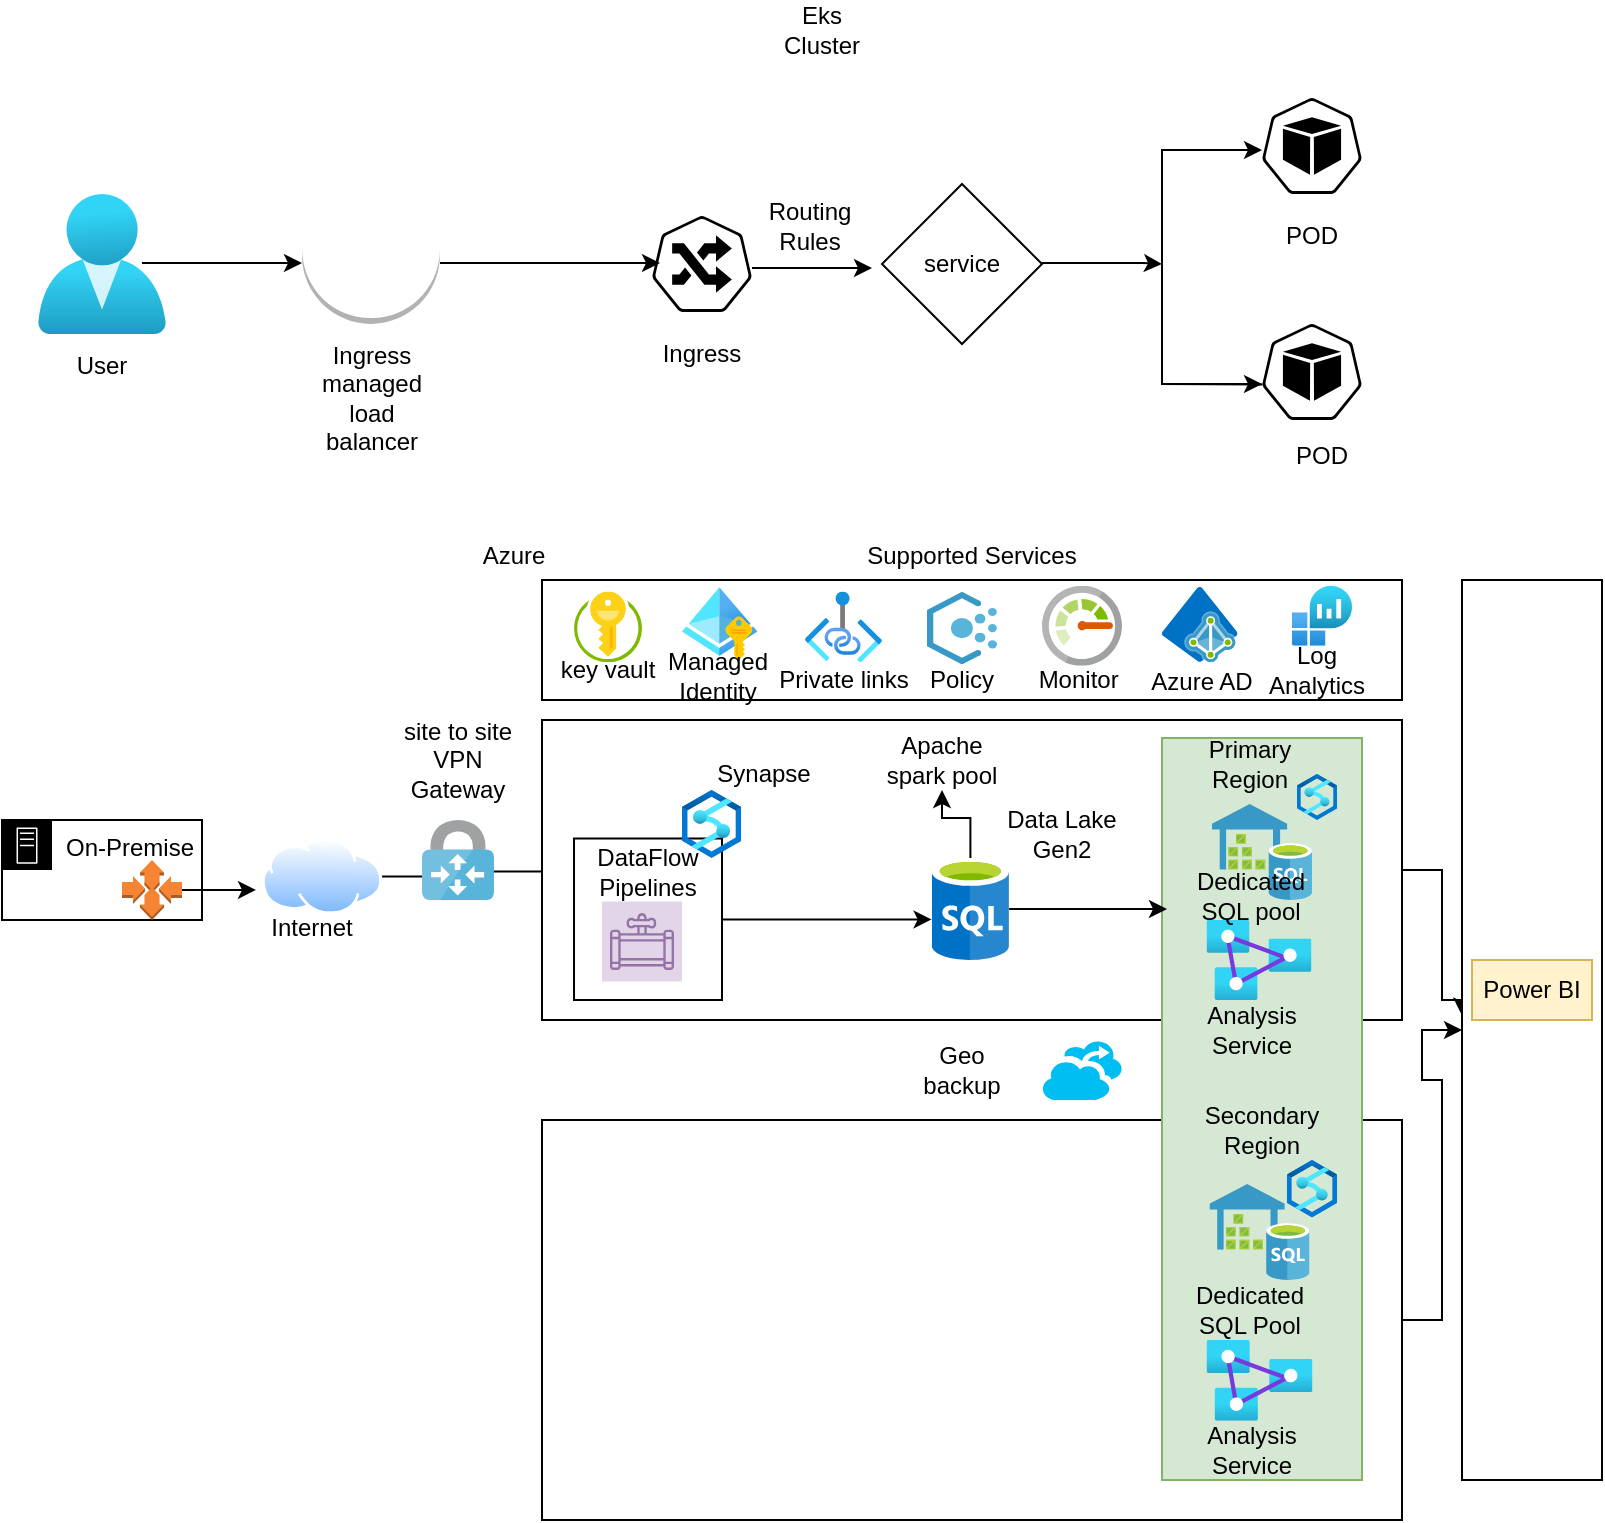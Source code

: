 <mxfile version="21.7.5" type="github">
  <diagram name="Page-1" id="Hxh1UO_8T7zMQ9x4zO6F">
    <mxGraphModel dx="933" dy="506" grid="1" gridSize="10" guides="1" tooltips="1" connect="1" arrows="1" fold="1" page="1" pageScale="1" pageWidth="827" pageHeight="1169" math="0" shadow="0">
      <root>
        <mxCell id="0" />
        <mxCell id="1" parent="0" />
        <mxCell id="TK0deki9fi8lNvEnBFr5-9" value="" style="outlineConnect=0;dashed=0;verticalLabelPosition=bottom;verticalAlign=top;align=center;html=1;shape=mxgraph.aws3.application_load_balancer;labelBackgroundColor=none;" vertex="1" parent="1">
          <mxGeometry x="160" y="270" width="69" height="72" as="geometry" />
        </mxCell>
        <mxCell id="TK0deki9fi8lNvEnBFr5-10" value="" style="sketch=0;html=1;dashed=0;whitespace=wrap;points=[[0.005,0.63,0],[0.1,0.2,0],[0.9,0.2,0],[0.5,0,0],[0.995,0.63,0],[0.72,0.99,0],[0.5,1,0],[0.28,0.99,0]];verticalLabelPosition=bottom;align=center;verticalAlign=top;shape=mxgraph.kubernetes.icon;prIcon=pod;labelBackgroundColor=none;" vertex="1" parent="1">
          <mxGeometry x="640" y="229" width="50" height="48" as="geometry" />
        </mxCell>
        <mxCell id="TK0deki9fi8lNvEnBFr5-11" value="" style="sketch=0;html=1;dashed=0;whitespace=wrap;points=[[0.005,0.63,0],[0.1,0.2,0],[0.9,0.2,0],[0.5,0,0],[0.995,0.63,0],[0.72,0.99,0],[0.5,1,0],[0.28,0.99,0]];verticalLabelPosition=bottom;align=center;verticalAlign=top;shape=mxgraph.kubernetes.icon;prIcon=pod;labelBackgroundColor=none;" vertex="1" parent="1">
          <mxGeometry x="640" y="342" width="50" height="48" as="geometry" />
        </mxCell>
        <mxCell id="TK0deki9fi8lNvEnBFr5-15" value="" style="sketch=0;html=1;dashed=0;whitespace=wrap;points=[[0.005,0.63,0],[0.1,0.2,0],[0.9,0.2,0],[0.5,0,0],[0.995,0.63,0],[0.72,0.99,0],[0.5,1,0],[0.28,0.99,0]];verticalLabelPosition=bottom;align=center;verticalAlign=top;shape=mxgraph.kubernetes.icon;prIcon=ing;labelBackgroundColor=none;" vertex="1" parent="1">
          <mxGeometry x="335" y="288" width="50" height="48" as="geometry" />
        </mxCell>
        <mxCell id="TK0deki9fi8lNvEnBFr5-16" value="" style="image;aspect=fixed;html=1;points=[];align=center;fontSize=12;image=img/lib/azure2/identity/Users.svg;labelBackgroundColor=none;" vertex="1" parent="1">
          <mxGeometry x="28" y="277" width="64" height="70" as="geometry" />
        </mxCell>
        <mxCell id="TK0deki9fi8lNvEnBFr5-21" value="POD" style="text;strokeColor=none;align=center;fillColor=none;html=1;verticalAlign=middle;whiteSpace=wrap;rounded=0;labelBackgroundColor=none;" vertex="1" parent="1">
          <mxGeometry x="635" y="288" width="60" height="20" as="geometry" />
        </mxCell>
        <mxCell id="TK0deki9fi8lNvEnBFr5-22" value="POD" style="text;strokeColor=none;align=center;fillColor=none;html=1;verticalAlign=middle;whiteSpace=wrap;rounded=0;labelBackgroundColor=none;" vertex="1" parent="1">
          <mxGeometry x="640" y="398" width="60" height="20" as="geometry" />
        </mxCell>
        <mxCell id="TK0deki9fi8lNvEnBFr5-24" value="Ingress managed load balancer" style="text;strokeColor=none;align=center;fillColor=none;html=1;verticalAlign=middle;whiteSpace=wrap;rounded=0;labelBackgroundColor=none;" vertex="1" parent="1">
          <mxGeometry x="160" y="340" width="70" height="78" as="geometry" />
        </mxCell>
        <mxCell id="TK0deki9fi8lNvEnBFr5-25" value="Ingress" style="text;strokeColor=none;align=center;fillColor=none;html=1;verticalAlign=middle;whiteSpace=wrap;rounded=0;labelBackgroundColor=none;" vertex="1" parent="1">
          <mxGeometry x="330" y="342" width="60" height="30" as="geometry" />
        </mxCell>
        <mxCell id="TK0deki9fi8lNvEnBFr5-26" value="User" style="text;strokeColor=none;align=center;fillColor=none;html=1;verticalAlign=middle;whiteSpace=wrap;rounded=0;labelBackgroundColor=none;" vertex="1" parent="1">
          <mxGeometry x="30" y="348" width="60" height="30" as="geometry" />
        </mxCell>
        <mxCell id="TK0deki9fi8lNvEnBFr5-27" value="" style="edgeStyle=none;orthogonalLoop=1;jettySize=auto;html=1;rounded=0;labelBackgroundColor=none;fontColor=default;" edge="1" parent="1">
          <mxGeometry width="80" relative="1" as="geometry">
            <mxPoint x="229" y="311.5" as="sourcePoint" />
            <mxPoint x="339" y="311.5" as="targetPoint" />
            <Array as="points" />
          </mxGeometry>
        </mxCell>
        <mxCell id="TK0deki9fi8lNvEnBFr5-28" value="" style="edgeStyle=none;orthogonalLoop=1;jettySize=auto;html=1;rounded=0;labelBackgroundColor=none;fontColor=default;" edge="1" parent="1">
          <mxGeometry width="80" relative="1" as="geometry">
            <mxPoint x="80" y="311.5" as="sourcePoint" />
            <mxPoint x="160" y="311.5" as="targetPoint" />
            <Array as="points" />
          </mxGeometry>
        </mxCell>
        <mxCell id="TK0deki9fi8lNvEnBFr5-30" value="" style="rhombus;whiteSpace=wrap;html=1;labelBackgroundColor=none;" vertex="1" parent="1">
          <mxGeometry x="450" y="272" width="80" height="80" as="geometry" />
        </mxCell>
        <mxCell id="TK0deki9fi8lNvEnBFr5-31" value="service" style="text;strokeColor=none;align=center;fillColor=none;html=1;verticalAlign=middle;whiteSpace=wrap;rounded=0;labelBackgroundColor=none;" vertex="1" parent="1">
          <mxGeometry x="460" y="297" width="60" height="30" as="geometry" />
        </mxCell>
        <mxCell id="TK0deki9fi8lNvEnBFr5-34" value="" style="edgeStyle=none;orthogonalLoop=1;jettySize=auto;html=1;rounded=0;labelBackgroundColor=none;fontColor=default;" edge="1" parent="1">
          <mxGeometry width="80" relative="1" as="geometry">
            <mxPoint x="385" y="314" as="sourcePoint" />
            <mxPoint x="445" y="314" as="targetPoint" />
            <Array as="points" />
          </mxGeometry>
        </mxCell>
        <mxCell id="TK0deki9fi8lNvEnBFr5-36" value="" style="edgeStyle=none;orthogonalLoop=1;jettySize=auto;html=1;rounded=0;labelBackgroundColor=none;fontColor=default;" edge="1" parent="1">
          <mxGeometry width="80" relative="1" as="geometry">
            <mxPoint x="530" y="311.5" as="sourcePoint" />
            <mxPoint x="590" y="312" as="targetPoint" />
            <Array as="points">
              <mxPoint x="580" y="311.5" />
            </Array>
          </mxGeometry>
        </mxCell>
        <mxCell id="TK0deki9fi8lNvEnBFr5-38" value="" style="edgeStyle=none;orthogonalLoop=1;jettySize=auto;html=1;rounded=0;exitX=0.005;exitY=0.63;exitDx=0;exitDy=0;exitPerimeter=0;labelBackgroundColor=none;fontColor=default;" edge="1" parent="1" source="TK0deki9fi8lNvEnBFr5-11">
          <mxGeometry width="80" relative="1" as="geometry">
            <mxPoint x="580" y="380" as="sourcePoint" />
            <mxPoint x="640" y="255" as="targetPoint" />
            <Array as="points">
              <mxPoint x="590" y="372" />
              <mxPoint x="590" y="255" />
              <mxPoint x="640" y="255" />
            </Array>
          </mxGeometry>
        </mxCell>
        <mxCell id="TK0deki9fi8lNvEnBFr5-40" value="" style="edgeStyle=none;orthogonalLoop=1;jettySize=auto;html=1;rounded=0;labelBackgroundColor=none;fontColor=default;" edge="1" parent="1">
          <mxGeometry width="80" relative="1" as="geometry">
            <mxPoint x="590" y="372" as="sourcePoint" />
            <mxPoint x="640" y="372" as="targetPoint" />
            <Array as="points" />
          </mxGeometry>
        </mxCell>
        <mxCell id="TK0deki9fi8lNvEnBFr5-41" style="edgeStyle=orthogonalEdgeStyle;rounded=0;orthogonalLoop=1;jettySize=auto;html=1;exitX=0.5;exitY=1;exitDx=0;exitDy=0;labelBackgroundColor=none;fontColor=default;" edge="1" parent="1">
          <mxGeometry relative="1" as="geometry">
            <mxPoint x="245.175" y="200" as="sourcePoint" />
            <mxPoint x="245.175" y="200" as="targetPoint" />
          </mxGeometry>
        </mxCell>
        <mxCell id="TK0deki9fi8lNvEnBFr5-43" value="Routing Rules" style="text;strokeColor=none;align=center;fillColor=none;html=1;verticalAlign=middle;whiteSpace=wrap;rounded=0;labelBackgroundColor=none;" vertex="1" parent="1">
          <mxGeometry x="384" y="278" width="60" height="30" as="geometry" />
        </mxCell>
        <mxCell id="TK0deki9fi8lNvEnBFr5-44" value="Eks Cluster" style="text;strokeColor=none;align=center;fillColor=none;html=1;verticalAlign=middle;whiteSpace=wrap;rounded=0;labelBackgroundColor=none;" vertex="1" parent="1">
          <mxGeometry x="390" y="180" width="60" height="30" as="geometry" />
        </mxCell>
        <mxCell id="TK0deki9fi8lNvEnBFr5-45" value="On-Premise" style="sketch=0;outlineConnect=0;html=1;whiteSpace=wrap;fontSize=12;fontStyle=0;shape=mxgraph.aws4.group;grIcon=mxgraph.aws4.group_on_premise;fillColor=none;verticalAlign=top;align=left;spacingLeft=30;dashed=0;labelBackgroundColor=none;" vertex="1" parent="1">
          <mxGeometry x="10" y="590" width="100" height="50" as="geometry" />
        </mxCell>
        <mxCell id="TK0deki9fi8lNvEnBFr5-121" value="" style="edgeStyle=orthogonalEdgeStyle;rounded=0;orthogonalLoop=1;jettySize=auto;html=1;" edge="1" parent="1" source="TK0deki9fi8lNvEnBFr5-46" target="TK0deki9fi8lNvEnBFr5-96">
          <mxGeometry relative="1" as="geometry" />
        </mxCell>
        <mxCell id="TK0deki9fi8lNvEnBFr5-46" value="" style="image;aspect=fixed;perimeter=ellipsePerimeter;html=1;align=center;shadow=0;dashed=0;spacingTop=3;image=img/lib/active_directory/internet_cloud.svg;labelBackgroundColor=none;" vertex="1" parent="1">
          <mxGeometry x="140" y="599.25" width="60" height="37.8" as="geometry" />
        </mxCell>
        <mxCell id="TK0deki9fi8lNvEnBFr5-49" value="" style="image;sketch=0;aspect=fixed;html=1;points=[];align=center;fontSize=12;image=img/lib/mscae/VPN_Gateway.svg;labelBackgroundColor=none;" vertex="1" parent="1">
          <mxGeometry x="220" y="590" width="35.99" height="40" as="geometry" />
        </mxCell>
        <mxCell id="TK0deki9fi8lNvEnBFr5-52" value="" style="whiteSpace=wrap;html=1;labelBackgroundColor=none;" vertex="1" parent="1">
          <mxGeometry x="280" y="470" width="430" height="60" as="geometry" />
        </mxCell>
        <mxCell id="TK0deki9fi8lNvEnBFr5-128" value="" style="edgeStyle=orthogonalEdgeStyle;rounded=0;orthogonalLoop=1;jettySize=auto;html=1;entryX=0;entryY=0.484;entryDx=0;entryDy=0;entryPerimeter=0;" edge="1" parent="1" source="TK0deki9fi8lNvEnBFr5-53" target="TK0deki9fi8lNvEnBFr5-55">
          <mxGeometry relative="1" as="geometry">
            <Array as="points">
              <mxPoint x="730" y="615" />
              <mxPoint x="730" y="680" />
              <mxPoint x="740" y="680" />
            </Array>
          </mxGeometry>
        </mxCell>
        <mxCell id="TK0deki9fi8lNvEnBFr5-53" value="" style="whiteSpace=wrap;html=1;labelBackgroundColor=none;" vertex="1" parent="1">
          <mxGeometry x="280" y="540" width="430" height="150" as="geometry" />
        </mxCell>
        <mxCell id="TK0deki9fi8lNvEnBFr5-127" value="" style="edgeStyle=orthogonalEdgeStyle;rounded=0;orthogonalLoop=1;jettySize=auto;html=1;" edge="1" parent="1" source="TK0deki9fi8lNvEnBFr5-54" target="TK0deki9fi8lNvEnBFr5-55">
          <mxGeometry relative="1" as="geometry" />
        </mxCell>
        <mxCell id="TK0deki9fi8lNvEnBFr5-54" value="" style="whiteSpace=wrap;html=1;labelBackgroundColor=none;" vertex="1" parent="1">
          <mxGeometry x="280" y="740" width="430" height="200" as="geometry" />
        </mxCell>
        <mxCell id="TK0deki9fi8lNvEnBFr5-55" value="" style="whiteSpace=wrap;html=1;labelBackgroundColor=none;" vertex="1" parent="1">
          <mxGeometry x="740" y="470" width="70" height="450" as="geometry" />
        </mxCell>
        <mxCell id="TK0deki9fi8lNvEnBFr5-56" value="" style="sketch=0;aspect=fixed;html=1;align=center;fontSize=12;image=img/lib/mscae/Policy.svg;shape=image;labelBackgroundColor=none;verticalAlign=top;verticalLabelPosition=bottom;points=[];" vertex="1" parent="1">
          <mxGeometry x="472.5" y="475.83" width="35" height="36.46" as="geometry" />
        </mxCell>
        <mxCell id="TK0deki9fi8lNvEnBFr5-57" value="" style="image;aspect=fixed;html=1;points=[];align=center;fontSize=12;image=img/lib/azure2/identity/Managed_Identities.svg;labelBackgroundColor=none;" vertex="1" parent="1">
          <mxGeometry x="350" y="473.47" width="37.64" height="36.53" as="geometry" />
        </mxCell>
        <mxCell id="TK0deki9fi8lNvEnBFr5-58" value="" style="image;aspect=fixed;html=1;points=[];align=center;fontSize=12;image=img/lib/azure2/networking/Private_Link.svg;labelBackgroundColor=none;" vertex="1" parent="1">
          <mxGeometry x="411.36" y="475.74" width="38.64" height="35.41" as="geometry" />
        </mxCell>
        <mxCell id="TK0deki9fi8lNvEnBFr5-59" value="" style="image;sketch=0;aspect=fixed;html=1;points=[];align=center;fontSize=12;image=img/lib/mscae/Key_Vaults.svg;labelBackgroundColor=none;" vertex="1" parent="1">
          <mxGeometry x="296.01" y="475.74" width="33.99" height="35.41" as="geometry" />
        </mxCell>
        <mxCell id="TK0deki9fi8lNvEnBFr5-60" value="" style="image;sketch=0;aspect=fixed;html=1;points=[];align=center;fontSize=12;image=img/lib/mscae/Monitor.svg;labelBackgroundColor=none;" vertex="1" parent="1">
          <mxGeometry x="530" y="472.92" width="40" height="40" as="geometry" />
        </mxCell>
        <mxCell id="TK0deki9fi8lNvEnBFr5-61" value="" style="image;sketch=0;aspect=fixed;html=1;points=[];align=center;fontSize=12;image=img/lib/mscae/Azure_AD_Domain_Services.svg;labelBackgroundColor=none;" vertex="1" parent="1">
          <mxGeometry x="590" y="473.47" width="37.7" height="37.7" as="geometry" />
        </mxCell>
        <mxCell id="TK0deki9fi8lNvEnBFr5-62" value="" style="image;aspect=fixed;html=1;points=[];align=center;fontSize=12;image=img/lib/azure2/management_governance/Log_Analytics_Workspaces.svg;labelBackgroundColor=none;" vertex="1" parent="1">
          <mxGeometry x="655" y="472.92" width="30" height="30" as="geometry" />
        </mxCell>
        <mxCell id="TK0deki9fi8lNvEnBFr5-123" value="" style="edgeStyle=orthogonalEdgeStyle;rounded=0;orthogonalLoop=1;jettySize=auto;html=1;" edge="1" parent="1" source="TK0deki9fi8lNvEnBFr5-65" target="TK0deki9fi8lNvEnBFr5-75">
          <mxGeometry relative="1" as="geometry">
            <Array as="points">
              <mxPoint x="450" y="640" />
              <mxPoint x="450" y="640" />
            </Array>
          </mxGeometry>
        </mxCell>
        <mxCell id="TK0deki9fi8lNvEnBFr5-65" value="" style="whiteSpace=wrap;html=1;labelBackgroundColor=none;" vertex="1" parent="1">
          <mxGeometry x="296.01" y="599.25" width="73.99" height="80.75" as="geometry" />
        </mxCell>
        <mxCell id="TK0deki9fi8lNvEnBFr5-66" value="" style="sketch=0;points=[[0,0,0],[0.25,0,0],[0.5,0,0],[0.75,0,0],[1,0,0],[0,1,0],[0.25,1,0],[0.5,1,0],[0.75,1,0],[1,1,0],[0,0.25,0],[0,0.5,0],[0,0.75,0],[1,0.25,0],[1,0.5,0],[1,0.75,0]];outlineConnect=0;dashed=0;verticalLabelPosition=bottom;verticalAlign=top;align=center;html=1;fontSize=12;fontStyle=0;aspect=fixed;shape=mxgraph.aws4.resourceIcon;resIcon=mxgraph.aws4.data_pipeline;labelBackgroundColor=none;fillColor=#e1d5e7;strokeColor=#9673a6;" vertex="1" parent="1">
          <mxGeometry x="310" y="630.75" width="40" height="40" as="geometry" />
        </mxCell>
        <mxCell id="TK0deki9fi8lNvEnBFr5-67" value="" style="image;aspect=fixed;html=1;points=[];align=center;fontSize=12;image=img/lib/azure2/databases/Azure_Synapse_Analytics.svg;labelBackgroundColor=none;" vertex="1" parent="1">
          <mxGeometry x="350" y="575" width="29.57" height="34" as="geometry" />
        </mxCell>
        <mxCell id="TK0deki9fi8lNvEnBFr5-71" value="" style="whiteSpace=wrap;html=1;labelBackgroundColor=none;fillColor=#d5e8d4;strokeColor=#82b366;" vertex="1" parent="1">
          <mxGeometry x="590" y="549" width="100" height="371" as="geometry" />
        </mxCell>
        <mxCell id="TK0deki9fi8lNvEnBFr5-74" value="" style="verticalLabelPosition=bottom;html=1;verticalAlign=top;align=center;strokeColor=none;fillColor=#00BEF2;shape=mxgraph.azure.hyper_v_recovery_manager;" vertex="1" parent="1">
          <mxGeometry x="530" y="700" width="40" height="30" as="geometry" />
        </mxCell>
        <mxCell id="TK0deki9fi8lNvEnBFr5-124" value="" style="edgeStyle=orthogonalEdgeStyle;rounded=0;orthogonalLoop=1;jettySize=auto;html=1;" edge="1" parent="1" source="TK0deki9fi8lNvEnBFr5-75" target="TK0deki9fi8lNvEnBFr5-113">
          <mxGeometry relative="1" as="geometry">
            <Array as="points">
              <mxPoint x="580" y="635" />
              <mxPoint x="580" y="635" />
            </Array>
          </mxGeometry>
        </mxCell>
        <mxCell id="TK0deki9fi8lNvEnBFr5-126" value="" style="edgeStyle=orthogonalEdgeStyle;rounded=0;orthogonalLoop=1;jettySize=auto;html=1;" edge="1" parent="1" source="TK0deki9fi8lNvEnBFr5-75" target="TK0deki9fi8lNvEnBFr5-109">
          <mxGeometry relative="1" as="geometry" />
        </mxCell>
        <mxCell id="TK0deki9fi8lNvEnBFr5-75" value="" style="image;sketch=0;aspect=fixed;html=1;points=[];align=center;fontSize=12;image=img/lib/mscae/SQL_Database_generic.svg;" vertex="1" parent="1">
          <mxGeometry x="474.8" y="609" width="38.76" height="51" as="geometry" />
        </mxCell>
        <mxCell id="TK0deki9fi8lNvEnBFr5-77" value="" style="image;sketch=0;aspect=fixed;html=1;points=[];align=center;fontSize=12;image=img/lib/mscae/SQL_DataWarehouse.svg;" vertex="1" parent="1">
          <mxGeometry x="615" y="582" width="50" height="48" as="geometry" />
        </mxCell>
        <mxCell id="TK0deki9fi8lNvEnBFr5-78" value="" style="image;sketch=0;aspect=fixed;html=1;points=[];align=center;fontSize=12;image=img/lib/mscae/SQL_DataWarehouse.svg;" vertex="1" parent="1">
          <mxGeometry x="613.75" y="772" width="50" height="48" as="geometry" />
        </mxCell>
        <mxCell id="TK0deki9fi8lNvEnBFr5-120" style="edgeStyle=orthogonalEdgeStyle;rounded=0;orthogonalLoop=1;jettySize=auto;html=1;entryX=-0.05;entryY=0.681;entryDx=0;entryDy=0;entryPerimeter=0;" edge="1" parent="1" source="TK0deki9fi8lNvEnBFr5-80" target="TK0deki9fi8lNvEnBFr5-46">
          <mxGeometry relative="1" as="geometry" />
        </mxCell>
        <mxCell id="TK0deki9fi8lNvEnBFr5-80" value="" style="outlineConnect=0;dashed=0;verticalLabelPosition=bottom;verticalAlign=top;align=center;html=1;shape=mxgraph.aws3.auto_scaling;fillColor=#F58534;gradientColor=none;" vertex="1" parent="1">
          <mxGeometry x="70" y="610" width="30" height="30" as="geometry" />
        </mxCell>
        <mxCell id="TK0deki9fi8lNvEnBFr5-81" value="" style="image;aspect=fixed;html=1;points=[];align=center;fontSize=12;image=img/lib/azure2/analytics/Analysis_Services.svg;" vertex="1" parent="1">
          <mxGeometry x="612.25" y="640" width="52.5" height="40" as="geometry" />
        </mxCell>
        <mxCell id="TK0deki9fi8lNvEnBFr5-82" value="" style="image;aspect=fixed;html=1;points=[];align=center;fontSize=12;image=img/lib/azure2/analytics/Analysis_Services.svg;" vertex="1" parent="1">
          <mxGeometry x="612.25" y="850" width="53" height="40.38" as="geometry" />
        </mxCell>
        <mxCell id="TK0deki9fi8lNvEnBFr5-85" value="" style="image;aspect=fixed;html=1;points=[];align=center;fontSize=12;image=img/lib/azure2/databases/Azure_Synapse_Analytics.svg;" vertex="1" parent="1">
          <mxGeometry x="657.5" y="567" width="20" height="23" as="geometry" />
        </mxCell>
        <mxCell id="TK0deki9fi8lNvEnBFr5-86" value="" style="image;aspect=fixed;html=1;points=[];align=center;fontSize=12;image=img/lib/azure2/databases/Azure_Synapse_Analytics.svg;" vertex="1" parent="1">
          <mxGeometry x="652.5" y="760" width="25" height="28.75" as="geometry" />
        </mxCell>
        <mxCell id="TK0deki9fi8lNvEnBFr5-87" value="Internet" style="text;strokeColor=none;align=center;fillColor=none;html=1;verticalAlign=middle;whiteSpace=wrap;rounded=0;" vertex="1" parent="1">
          <mxGeometry x="135" y="639" width="60" height="10" as="geometry" />
        </mxCell>
        <mxCell id="TK0deki9fi8lNvEnBFr5-89" value="Azure" style="text;strokeColor=none;align=center;fillColor=none;html=1;verticalAlign=middle;whiteSpace=wrap;rounded=0;" vertex="1" parent="1">
          <mxGeometry x="236.01" y="442.92" width="60" height="30" as="geometry" />
        </mxCell>
        <mxCell id="TK0deki9fi8lNvEnBFr5-94" value="key vault" style="text;strokeColor=none;align=center;fillColor=none;html=1;verticalAlign=middle;whiteSpace=wrap;rounded=0;" vertex="1" parent="1">
          <mxGeometry x="288" y="500" width="50" height="30" as="geometry" />
        </mxCell>
        <mxCell id="TK0deki9fi8lNvEnBFr5-95" value="site to site VPN Gateway" style="text;strokeColor=none;align=center;fillColor=none;html=1;verticalAlign=middle;whiteSpace=wrap;rounded=0;" vertex="1" parent="1">
          <mxGeometry x="207.99" y="545" width="60" height="30" as="geometry" />
        </mxCell>
        <mxCell id="TK0deki9fi8lNvEnBFr5-96" value="DataFlow Pipelines" style="text;strokeColor=none;align=center;fillColor=none;html=1;verticalAlign=middle;whiteSpace=wrap;rounded=0;" vertex="1" parent="1">
          <mxGeometry x="303" y="600.75" width="60" height="30" as="geometry" />
        </mxCell>
        <mxCell id="TK0deki9fi8lNvEnBFr5-97" value="Synapse" style="text;strokeColor=none;align=center;fillColor=none;html=1;verticalAlign=middle;whiteSpace=wrap;rounded=0;" vertex="1" parent="1">
          <mxGeometry x="371.36" y="552" width="40" height="30" as="geometry" />
        </mxCell>
        <mxCell id="TK0deki9fi8lNvEnBFr5-98" value="Managed Identity" style="text;strokeColor=none;align=center;fillColor=none;html=1;verticalAlign=middle;whiteSpace=wrap;rounded=0;" vertex="1" parent="1">
          <mxGeometry x="338" y="507.92" width="60" height="20" as="geometry" />
        </mxCell>
        <mxCell id="TK0deki9fi8lNvEnBFr5-99" value="Private links" style="text;strokeColor=none;align=center;fillColor=none;html=1;verticalAlign=middle;whiteSpace=wrap;rounded=0;" vertex="1" parent="1">
          <mxGeometry x="395.68" y="510" width="70" height="20" as="geometry" />
        </mxCell>
        <mxCell id="TK0deki9fi8lNvEnBFr5-100" value="Power BI" style="text;strokeColor=#D4B455;align=center;fillColor=#fff2cc;html=1;verticalAlign=middle;whiteSpace=wrap;rounded=0;" vertex="1" parent="1">
          <mxGeometry x="745" y="660" width="60" height="30" as="geometry" />
        </mxCell>
        <mxCell id="TK0deki9fi8lNvEnBFr5-103" value="Policy" style="text;strokeColor=none;align=center;fillColor=none;html=1;verticalAlign=middle;whiteSpace=wrap;rounded=0;" vertex="1" parent="1">
          <mxGeometry x="460" y="505" width="60" height="30" as="geometry" />
        </mxCell>
        <mxCell id="TK0deki9fi8lNvEnBFr5-104" value="Monitor&amp;nbsp;" style="text;strokeColor=none;align=center;fillColor=none;html=1;verticalAlign=middle;whiteSpace=wrap;rounded=0;" vertex="1" parent="1">
          <mxGeometry x="520" y="505" width="60" height="30" as="geometry" />
        </mxCell>
        <mxCell id="TK0deki9fi8lNvEnBFr5-107" value="Azure AD" style="text;strokeColor=none;align=center;fillColor=none;html=1;verticalAlign=middle;whiteSpace=wrap;rounded=0;" vertex="1" parent="1">
          <mxGeometry x="580" y="511.15" width="60" height="20" as="geometry" />
        </mxCell>
        <mxCell id="TK0deki9fi8lNvEnBFr5-108" value="Log Analytics" style="text;strokeColor=none;align=center;fillColor=none;html=1;verticalAlign=middle;whiteSpace=wrap;rounded=0;" vertex="1" parent="1">
          <mxGeometry x="635" y="505" width="65" height="20" as="geometry" />
        </mxCell>
        <mxCell id="TK0deki9fi8lNvEnBFr5-109" value="Apache spark pool" style="text;strokeColor=none;align=center;fillColor=none;html=1;verticalAlign=middle;whiteSpace=wrap;rounded=0;" vertex="1" parent="1">
          <mxGeometry x="450" y="545" width="60" height="30" as="geometry" />
        </mxCell>
        <mxCell id="TK0deki9fi8lNvEnBFr5-110" value="Data Lake Gen2" style="text;strokeColor=none;align=center;fillColor=none;html=1;verticalAlign=middle;whiteSpace=wrap;rounded=0;" vertex="1" parent="1">
          <mxGeometry x="510" y="582" width="60" height="30" as="geometry" />
        </mxCell>
        <mxCell id="TK0deki9fi8lNvEnBFr5-111" value="Geo backup" style="text;strokeColor=none;align=center;fillColor=none;html=1;verticalAlign=middle;whiteSpace=wrap;rounded=0;" vertex="1" parent="1">
          <mxGeometry x="460" y="700" width="60" height="30" as="geometry" />
        </mxCell>
        <mxCell id="TK0deki9fi8lNvEnBFr5-112" value="Primary Region" style="text;strokeColor=none;align=center;fillColor=none;html=1;verticalAlign=middle;whiteSpace=wrap;rounded=0;" vertex="1" parent="1">
          <mxGeometry x="603.75" y="557" width="60" height="10" as="geometry" />
        </mxCell>
        <mxCell id="TK0deki9fi8lNvEnBFr5-113" value="Dedicated SQL pool" style="text;strokeColor=none;align=center;fillColor=none;html=1;verticalAlign=middle;whiteSpace=wrap;rounded=0;" vertex="1" parent="1">
          <mxGeometry x="592.5" y="616.16" width="82.5" height="22.84" as="geometry" />
        </mxCell>
        <mxCell id="TK0deki9fi8lNvEnBFr5-114" value="Analysis Service" style="text;strokeColor=none;align=center;fillColor=none;html=1;verticalAlign=middle;whiteSpace=wrap;rounded=0;" vertex="1" parent="1">
          <mxGeometry x="590" y="680" width="90" height="30" as="geometry" />
        </mxCell>
        <mxCell id="TK0deki9fi8lNvEnBFr5-115" value="Secondary Region" style="text;strokeColor=none;align=center;fillColor=none;html=1;verticalAlign=middle;whiteSpace=wrap;rounded=0;" vertex="1" parent="1">
          <mxGeometry x="610" y="730" width="60" height="30" as="geometry" />
        </mxCell>
        <mxCell id="TK0deki9fi8lNvEnBFr5-116" value="Dedicated SQL Pool" style="text;strokeColor=none;align=center;fillColor=none;html=1;verticalAlign=middle;whiteSpace=wrap;rounded=0;" vertex="1" parent="1">
          <mxGeometry x="603.75" y="820" width="60" height="30" as="geometry" />
        </mxCell>
        <mxCell id="TK0deki9fi8lNvEnBFr5-117" value="Analysis Service" style="text;strokeColor=none;align=center;fillColor=none;html=1;verticalAlign=middle;whiteSpace=wrap;rounded=0;" vertex="1" parent="1">
          <mxGeometry x="605" y="890.38" width="60" height="30" as="geometry" />
        </mxCell>
        <mxCell id="TK0deki9fi8lNvEnBFr5-118" value="Supported Services" style="text;strokeColor=none;align=center;fillColor=none;html=1;verticalAlign=middle;whiteSpace=wrap;rounded=0;" vertex="1" parent="1">
          <mxGeometry x="420" y="442.92" width="150" height="30" as="geometry" />
        </mxCell>
      </root>
    </mxGraphModel>
  </diagram>
</mxfile>
